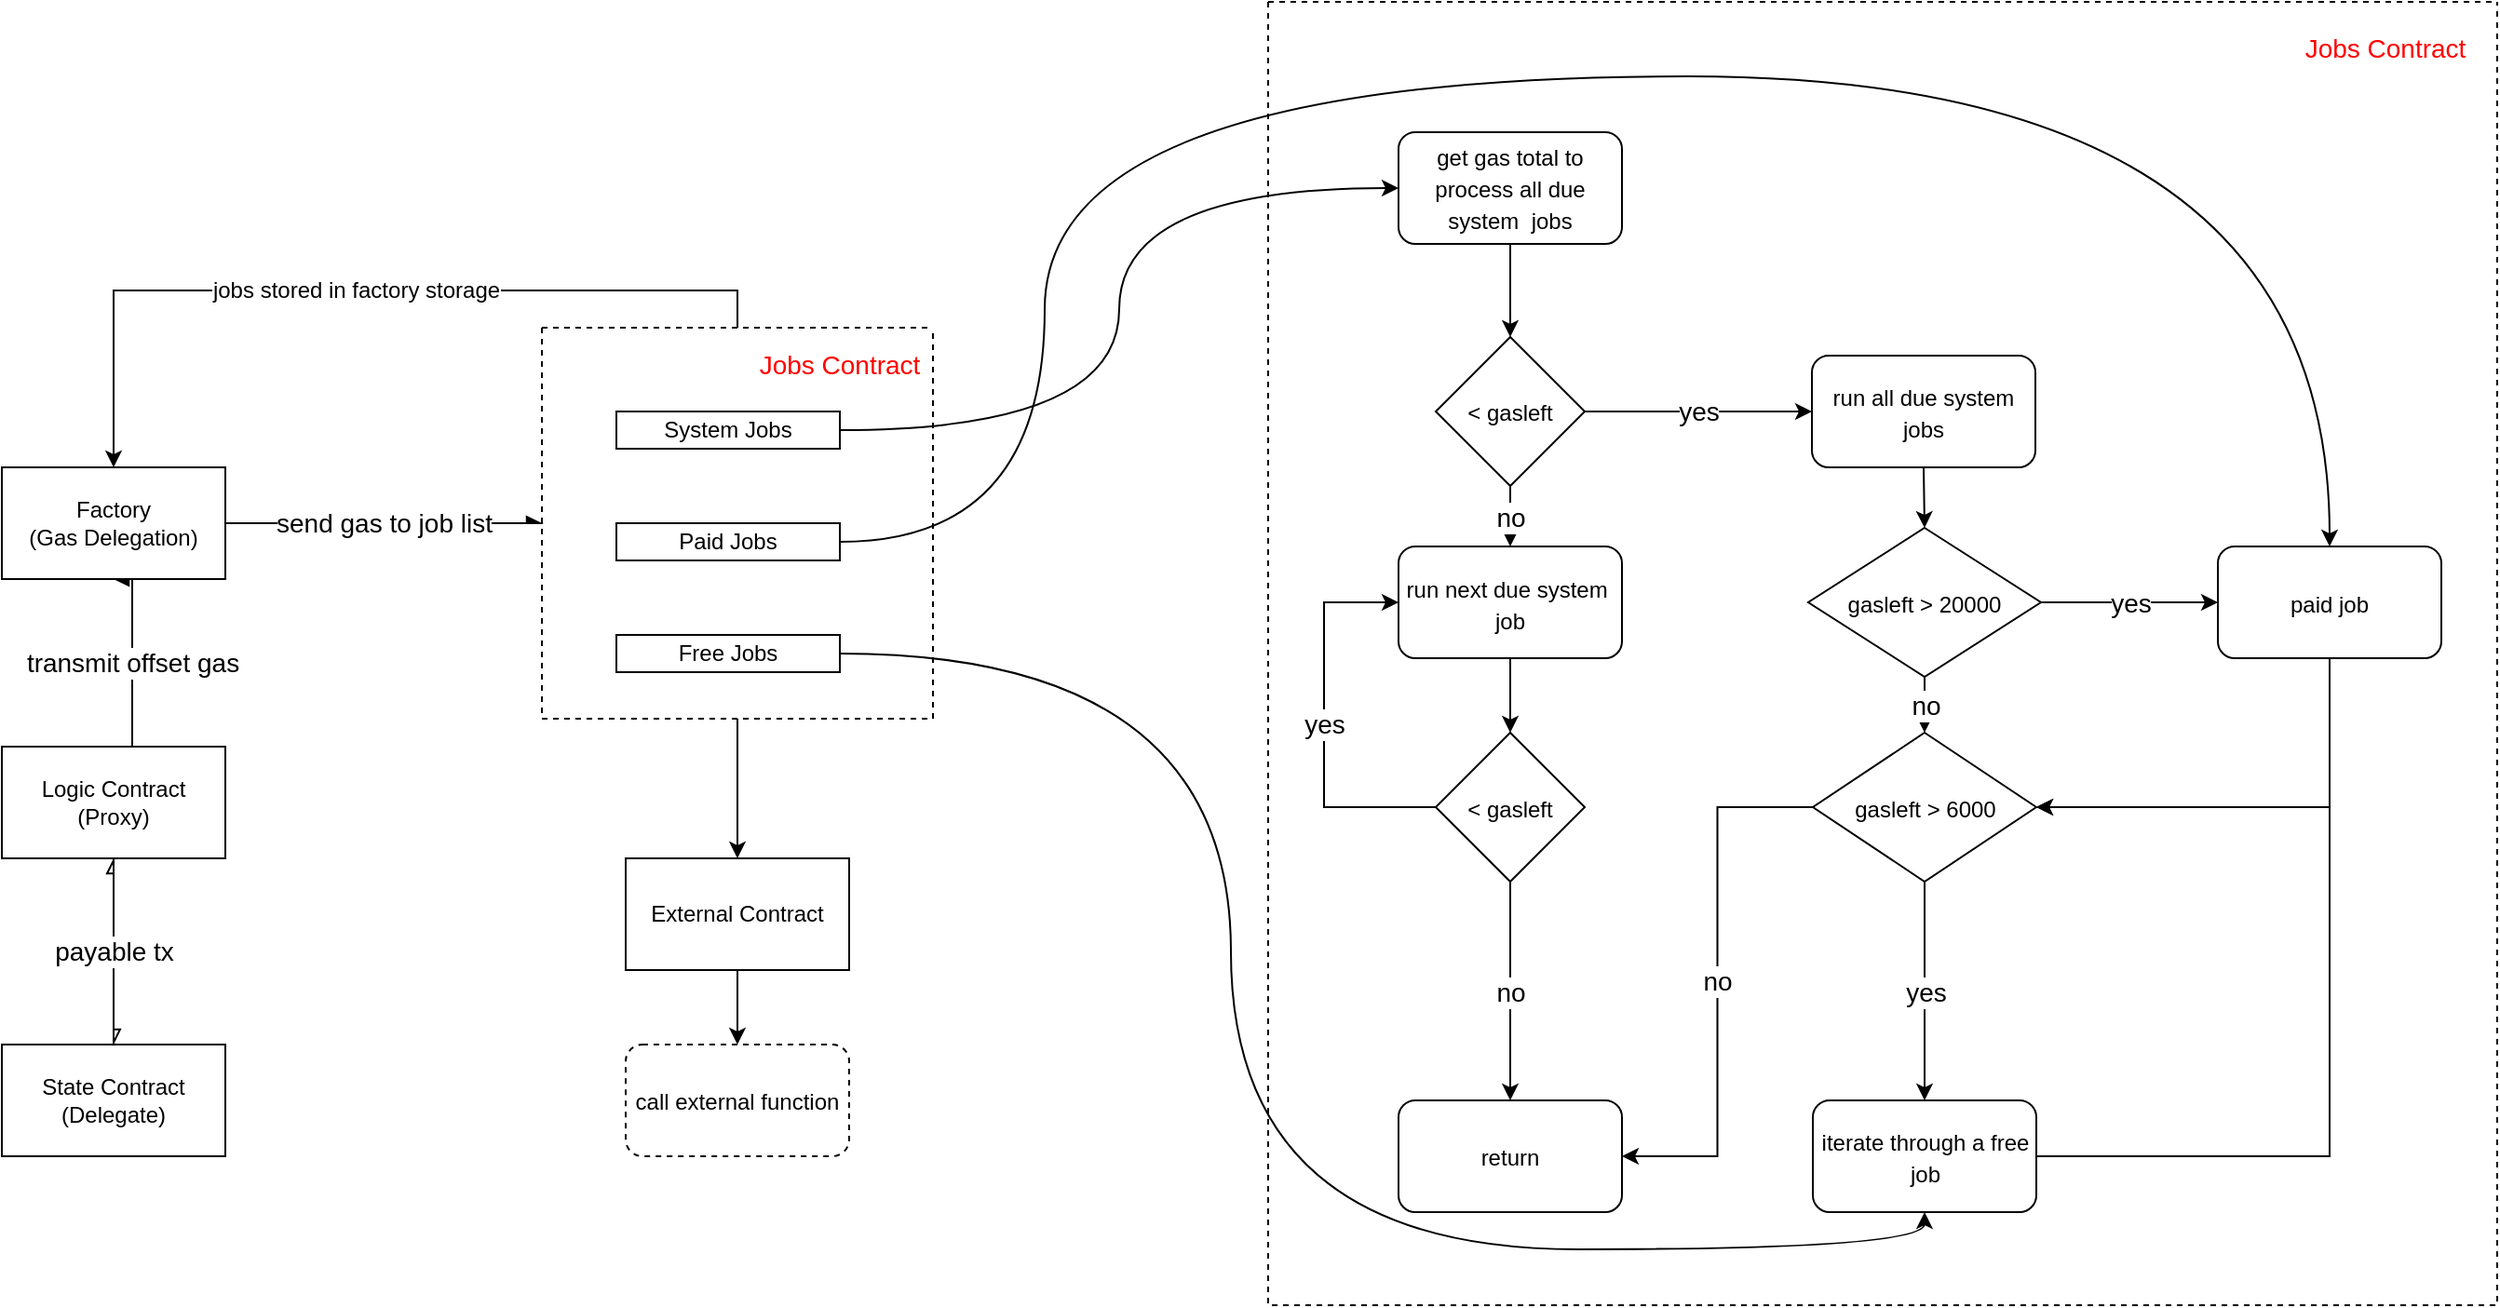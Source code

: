 <mxfile version="20.8.16" type="github">
  <diagram name="Page-1" id="zaOjU6z9Uq0UB92PRndk">
    <mxGraphModel dx="1740" dy="1066" grid="1" gridSize="10" guides="1" tooltips="1" connect="1" arrows="1" fold="1" page="1" pageScale="1" pageWidth="850" pageHeight="1100" math="0" shadow="0">
      <root>
        <mxCell id="0" />
        <mxCell id="1" parent="0" />
        <mxCell id="DcJpeOVkso_X0u59leY8-64" value="" style="swimlane;startSize=0;fontSize=14;fontColor=#000000;dashed=1;" vertex="1" parent="1">
          <mxGeometry x="960" y="80" width="660" height="700" as="geometry" />
        </mxCell>
        <mxCell id="DcJpeOVkso_X0u59leY8-30" value="&lt;font style=&quot;font-size: 12px;&quot;&gt;get gas total to process all due system&amp;nbsp; jobs&lt;/font&gt;" style="rounded=1;whiteSpace=wrap;html=1;fontSize=14;fontColor=#000000;" vertex="1" parent="DcJpeOVkso_X0u59leY8-64">
          <mxGeometry x="70" y="70" width="120" height="60" as="geometry" />
        </mxCell>
        <mxCell id="DcJpeOVkso_X0u59leY8-31" value="&lt;font style=&quot;font-size: 12px;&quot;&gt;&amp;lt; gasleft&lt;/font&gt;" style="rhombus;whiteSpace=wrap;html=1;fontSize=14;fontColor=#000000;" vertex="1" parent="DcJpeOVkso_X0u59leY8-64">
          <mxGeometry x="90" y="180" width="80" height="80" as="geometry" />
        </mxCell>
        <mxCell id="DcJpeOVkso_X0u59leY8-32" style="edgeStyle=orthogonalEdgeStyle;curved=1;rounded=0;sketch=0;orthogonalLoop=1;jettySize=auto;html=1;exitX=0.5;exitY=1;exitDx=0;exitDy=0;entryX=0.5;entryY=0;entryDx=0;entryDy=0;fontSize=14;fontColor=#000000;endArrow=classic;endFill=1;" edge="1" parent="DcJpeOVkso_X0u59leY8-64" source="DcJpeOVkso_X0u59leY8-30" target="DcJpeOVkso_X0u59leY8-31">
          <mxGeometry relative="1" as="geometry" />
        </mxCell>
        <mxCell id="DcJpeOVkso_X0u59leY8-33" value="&lt;font style=&quot;font-size: 12px;&quot;&gt;run all due system jobs&lt;/font&gt;" style="rounded=1;whiteSpace=wrap;html=1;fontSize=14;fontColor=#000000;" vertex="1" parent="DcJpeOVkso_X0u59leY8-64">
          <mxGeometry x="292" y="190" width="120" height="60" as="geometry" />
        </mxCell>
        <mxCell id="DcJpeOVkso_X0u59leY8-37" value="yes" style="edgeStyle=orthogonalEdgeStyle;rounded=0;sketch=0;orthogonalLoop=1;jettySize=auto;html=1;exitX=1;exitY=0.5;exitDx=0;exitDy=0;entryX=0;entryY=0.5;entryDx=0;entryDy=0;fontSize=14;fontColor=#000000;endArrow=classic;endFill=1;" edge="1" parent="DcJpeOVkso_X0u59leY8-64" source="DcJpeOVkso_X0u59leY8-31" target="DcJpeOVkso_X0u59leY8-33">
          <mxGeometry relative="1" as="geometry" />
        </mxCell>
        <mxCell id="DcJpeOVkso_X0u59leY8-34" value="&lt;font style=&quot;font-size: 12px;&quot;&gt;run next due system&amp;nbsp; job&lt;/font&gt;" style="rounded=1;whiteSpace=wrap;html=1;fontSize=14;fontColor=#000000;" vertex="1" parent="DcJpeOVkso_X0u59leY8-64">
          <mxGeometry x="70" y="292.5" width="120" height="60" as="geometry" />
        </mxCell>
        <mxCell id="DcJpeOVkso_X0u59leY8-39" value="no" style="edgeStyle=orthogonalEdgeStyle;rounded=0;sketch=0;orthogonalLoop=1;jettySize=auto;html=1;exitX=0.5;exitY=1;exitDx=0;exitDy=0;entryX=0.5;entryY=0;entryDx=0;entryDy=0;fontSize=14;fontColor=#000000;endArrow=classic;endFill=1;" edge="1" parent="DcJpeOVkso_X0u59leY8-64" source="DcJpeOVkso_X0u59leY8-31" target="DcJpeOVkso_X0u59leY8-34">
          <mxGeometry relative="1" as="geometry" />
        </mxCell>
        <mxCell id="DcJpeOVkso_X0u59leY8-42" value="yes" style="edgeStyle=orthogonalEdgeStyle;rounded=0;sketch=0;orthogonalLoop=1;jettySize=auto;html=1;exitX=0;exitY=0.5;exitDx=0;exitDy=0;entryX=0;entryY=0.5;entryDx=0;entryDy=0;fontSize=14;fontColor=#000000;endArrow=classic;endFill=1;" edge="1" parent="DcJpeOVkso_X0u59leY8-64" source="DcJpeOVkso_X0u59leY8-38" target="DcJpeOVkso_X0u59leY8-34">
          <mxGeometry relative="1" as="geometry">
            <Array as="points">
              <mxPoint x="30" y="432.5" />
              <mxPoint x="30" y="322.5" />
            </Array>
          </mxGeometry>
        </mxCell>
        <mxCell id="DcJpeOVkso_X0u59leY8-38" value="&lt;font style=&quot;font-size: 12px;&quot;&gt;&amp;lt; gasleft&lt;/font&gt;" style="rhombus;whiteSpace=wrap;html=1;fontSize=14;fontColor=#000000;" vertex="1" parent="DcJpeOVkso_X0u59leY8-64">
          <mxGeometry x="90" y="392.5" width="80" height="80" as="geometry" />
        </mxCell>
        <mxCell id="DcJpeOVkso_X0u59leY8-40" style="edgeStyle=orthogonalEdgeStyle;rounded=0;sketch=0;orthogonalLoop=1;jettySize=auto;html=1;exitX=0.5;exitY=1;exitDx=0;exitDy=0;entryX=0.5;entryY=0;entryDx=0;entryDy=0;fontSize=14;fontColor=#000000;endArrow=classic;endFill=1;" edge="1" parent="DcJpeOVkso_X0u59leY8-64" source="DcJpeOVkso_X0u59leY8-34" target="DcJpeOVkso_X0u59leY8-38">
          <mxGeometry relative="1" as="geometry" />
        </mxCell>
        <mxCell id="DcJpeOVkso_X0u59leY8-41" value="&lt;font style=&quot;font-size: 12px;&quot;&gt;return&lt;/font&gt;" style="rounded=1;whiteSpace=wrap;html=1;fontSize=14;fontColor=#000000;" vertex="1" parent="DcJpeOVkso_X0u59leY8-64">
          <mxGeometry x="70" y="590" width="120" height="60" as="geometry" />
        </mxCell>
        <mxCell id="DcJpeOVkso_X0u59leY8-43" value="no" style="edgeStyle=orthogonalEdgeStyle;rounded=0;sketch=0;orthogonalLoop=1;jettySize=auto;html=1;exitX=0.5;exitY=1;exitDx=0;exitDy=0;fontSize=14;fontColor=#000000;endArrow=classic;endFill=1;" edge="1" parent="DcJpeOVkso_X0u59leY8-64" source="DcJpeOVkso_X0u59leY8-38" target="DcJpeOVkso_X0u59leY8-41">
          <mxGeometry relative="1" as="geometry" />
        </mxCell>
        <mxCell id="DcJpeOVkso_X0u59leY8-47" value="&lt;font style=&quot;font-size: 12px;&quot;&gt;paid job&lt;/font&gt;" style="rounded=1;whiteSpace=wrap;html=1;fontSize=14;fontColor=#000000;" vertex="1" parent="DcJpeOVkso_X0u59leY8-64">
          <mxGeometry x="510" y="292.5" width="120" height="60" as="geometry" />
        </mxCell>
        <mxCell id="DcJpeOVkso_X0u59leY8-53" value="yes" style="edgeStyle=orthogonalEdgeStyle;rounded=0;sketch=0;orthogonalLoop=1;jettySize=auto;html=1;exitX=1;exitY=0.5;exitDx=0;exitDy=0;entryX=0;entryY=0.5;entryDx=0;entryDy=0;fontSize=14;fontColor=#000000;endArrow=classic;endFill=1;" edge="1" parent="DcJpeOVkso_X0u59leY8-64" source="DcJpeOVkso_X0u59leY8-49" target="DcJpeOVkso_X0u59leY8-47">
          <mxGeometry relative="1" as="geometry" />
        </mxCell>
        <mxCell id="DcJpeOVkso_X0u59leY8-49" value="&lt;font style=&quot;font-size: 12px;&quot;&gt;gasleft &amp;gt; 20000&lt;/font&gt;" style="rhombus;whiteSpace=wrap;html=1;fontSize=14;fontColor=#000000;" vertex="1" parent="DcJpeOVkso_X0u59leY8-64">
          <mxGeometry x="290" y="282.5" width="125" height="80" as="geometry" />
        </mxCell>
        <mxCell id="DcJpeOVkso_X0u59leY8-54" style="edgeStyle=orthogonalEdgeStyle;rounded=0;sketch=0;orthogonalLoop=1;jettySize=auto;html=1;exitX=0.5;exitY=1;exitDx=0;exitDy=0;entryX=0.5;entryY=0;entryDx=0;entryDy=0;fontSize=14;fontColor=#000000;endArrow=classic;endFill=1;" edge="1" parent="DcJpeOVkso_X0u59leY8-64" source="DcJpeOVkso_X0u59leY8-33" target="DcJpeOVkso_X0u59leY8-49">
          <mxGeometry relative="1" as="geometry" />
        </mxCell>
        <mxCell id="DcJpeOVkso_X0u59leY8-62" value="no" style="edgeStyle=orthogonalEdgeStyle;rounded=0;sketch=0;orthogonalLoop=1;jettySize=auto;html=1;exitX=0;exitY=0.5;exitDx=0;exitDy=0;entryX=1;entryY=0.5;entryDx=0;entryDy=0;fontSize=14;fontColor=#000000;endArrow=classic;endFill=1;" edge="1" parent="DcJpeOVkso_X0u59leY8-64" source="DcJpeOVkso_X0u59leY8-55" target="DcJpeOVkso_X0u59leY8-41">
          <mxGeometry relative="1" as="geometry" />
        </mxCell>
        <mxCell id="DcJpeOVkso_X0u59leY8-55" value="&lt;font style=&quot;font-size: 12px;&quot;&gt;gasleft &amp;gt; 6000&lt;/font&gt;" style="rhombus;whiteSpace=wrap;html=1;fontSize=14;fontColor=#000000;" vertex="1" parent="DcJpeOVkso_X0u59leY8-64">
          <mxGeometry x="292.5" y="392.5" width="120" height="80" as="geometry" />
        </mxCell>
        <mxCell id="DcJpeOVkso_X0u59leY8-57" style="edgeStyle=orthogonalEdgeStyle;rounded=0;sketch=0;orthogonalLoop=1;jettySize=auto;html=1;exitX=0.5;exitY=1;exitDx=0;exitDy=0;entryX=1;entryY=0.5;entryDx=0;entryDy=0;fontSize=14;fontColor=#000000;endArrow=classic;endFill=1;" edge="1" parent="DcJpeOVkso_X0u59leY8-64" source="DcJpeOVkso_X0u59leY8-47" target="DcJpeOVkso_X0u59leY8-55">
          <mxGeometry relative="1" as="geometry" />
        </mxCell>
        <mxCell id="DcJpeOVkso_X0u59leY8-56" value="no" style="edgeStyle=orthogonalEdgeStyle;rounded=0;sketch=0;orthogonalLoop=1;jettySize=auto;html=1;exitX=0.5;exitY=1;exitDx=0;exitDy=0;entryX=0.5;entryY=0;entryDx=0;entryDy=0;fontSize=14;fontColor=#000000;endArrow=classic;endFill=1;" edge="1" parent="DcJpeOVkso_X0u59leY8-64" source="DcJpeOVkso_X0u59leY8-49" target="DcJpeOVkso_X0u59leY8-55">
          <mxGeometry relative="1" as="geometry" />
        </mxCell>
        <mxCell id="DcJpeOVkso_X0u59leY8-61" style="edgeStyle=orthogonalEdgeStyle;rounded=0;sketch=0;orthogonalLoop=1;jettySize=auto;html=1;exitX=1;exitY=0.5;exitDx=0;exitDy=0;entryX=1;entryY=0.5;entryDx=0;entryDy=0;fontSize=14;fontColor=#000000;endArrow=classic;endFill=1;" edge="1" parent="DcJpeOVkso_X0u59leY8-64" source="DcJpeOVkso_X0u59leY8-58" target="DcJpeOVkso_X0u59leY8-55">
          <mxGeometry relative="1" as="geometry">
            <Array as="points">
              <mxPoint x="570" y="620" />
              <mxPoint x="570" y="432" />
            </Array>
          </mxGeometry>
        </mxCell>
        <mxCell id="DcJpeOVkso_X0u59leY8-58" value="&lt;font style=&quot;font-size: 12px;&quot;&gt;iterate through a free job&lt;/font&gt;" style="rounded=1;whiteSpace=wrap;html=1;fontSize=14;fontColor=#000000;" vertex="1" parent="DcJpeOVkso_X0u59leY8-64">
          <mxGeometry x="292.5" y="590" width="120" height="60" as="geometry" />
        </mxCell>
        <mxCell id="DcJpeOVkso_X0u59leY8-59" value="yes" style="edgeStyle=orthogonalEdgeStyle;rounded=0;sketch=0;orthogonalLoop=1;jettySize=auto;html=1;exitX=0.5;exitY=1;exitDx=0;exitDy=0;entryX=0.5;entryY=0;entryDx=0;entryDy=0;fontSize=14;fontColor=#000000;endArrow=classic;endFill=1;" edge="1" parent="DcJpeOVkso_X0u59leY8-64" source="DcJpeOVkso_X0u59leY8-55" target="DcJpeOVkso_X0u59leY8-58">
          <mxGeometry relative="1" as="geometry" />
        </mxCell>
        <mxCell id="DcJpeOVkso_X0u59leY8-70" value="&lt;font style=&quot;font-size: 14px;&quot; color=&quot;#ff0000&quot;&gt;Jobs Contract&lt;/font&gt;" style="text;html=1;strokeColor=none;fillColor=none;align=center;verticalAlign=middle;whiteSpace=wrap;rounded=0;" vertex="1" parent="DcJpeOVkso_X0u59leY8-64">
          <mxGeometry x="550" y="10" width="100" height="30" as="geometry" />
        </mxCell>
        <mxCell id="DcJpeOVkso_X0u59leY8-74" style="edgeStyle=none;rounded=0;sketch=0;orthogonalLoop=1;jettySize=auto;html=1;exitX=0.5;exitY=0;exitDx=0;exitDy=0;entryX=0.5;entryY=1;entryDx=0;entryDy=0;fontSize=14;fontColor=#000000;endArrow=async;endFill=0;" edge="1" parent="1" source="DcJpeOVkso_X0u59leY8-1" target="DcJpeOVkso_X0u59leY8-2">
          <mxGeometry relative="1" as="geometry" />
        </mxCell>
        <mxCell id="DcJpeOVkso_X0u59leY8-1" value="&lt;div&gt;State Contract&lt;/div&gt;(Delegate)" style="rounded=0;whiteSpace=wrap;html=1;" vertex="1" parent="1">
          <mxGeometry x="280" y="640" width="120" height="60" as="geometry" />
        </mxCell>
        <mxCell id="DcJpeOVkso_X0u59leY8-14" value="&lt;font style=&quot;font-size: 14px;&quot;&gt;transmit offset gas&lt;/font&gt;" style="edgeStyle=orthogonalEdgeStyle;rounded=0;sketch=0;orthogonalLoop=1;jettySize=auto;html=1;exitX=0.5;exitY=0;exitDx=0;exitDy=0;entryX=0.5;entryY=1;entryDx=0;entryDy=0;endArrow=async;endFill=1;" edge="1" parent="1" source="DcJpeOVkso_X0u59leY8-2" target="DcJpeOVkso_X0u59leY8-4">
          <mxGeometry relative="1" as="geometry">
            <Array as="points">
              <mxPoint x="350" y="480" />
              <mxPoint x="350" y="390" />
            </Array>
          </mxGeometry>
        </mxCell>
        <mxCell id="DcJpeOVkso_X0u59leY8-75" value="&lt;font style=&quot;font-size: 14px;&quot;&gt;payable tx&lt;/font&gt;" style="edgeStyle=none;rounded=0;sketch=0;orthogonalLoop=1;jettySize=auto;html=1;exitX=0.5;exitY=1;exitDx=0;exitDy=0;entryX=0.5;entryY=0;entryDx=0;entryDy=0;fontSize=14;fontColor=#000000;endArrow=async;endFill=0;" edge="1" parent="1" source="DcJpeOVkso_X0u59leY8-2" target="DcJpeOVkso_X0u59leY8-1">
          <mxGeometry relative="1" as="geometry" />
        </mxCell>
        <mxCell id="DcJpeOVkso_X0u59leY8-2" value="&lt;div&gt;Logic Contract&lt;/div&gt;(Proxy)" style="rounded=0;whiteSpace=wrap;html=1;" vertex="1" parent="1">
          <mxGeometry x="280" y="480" width="120" height="60" as="geometry" />
        </mxCell>
        <mxCell id="DcJpeOVkso_X0u59leY8-73" style="edgeStyle=none;rounded=0;sketch=0;orthogonalLoop=1;jettySize=auto;html=1;exitX=0.5;exitY=1;exitDx=0;exitDy=0;entryX=0.5;entryY=0;entryDx=0;entryDy=0;fontSize=14;fontColor=#000000;endArrow=classic;endFill=1;" edge="1" parent="1" source="DcJpeOVkso_X0u59leY8-3" target="DcJpeOVkso_X0u59leY8-72">
          <mxGeometry relative="1" as="geometry" />
        </mxCell>
        <mxCell id="DcJpeOVkso_X0u59leY8-3" value="External Contract" style="rounded=0;whiteSpace=wrap;html=1;" vertex="1" parent="1">
          <mxGeometry x="615" y="540" width="120" height="60" as="geometry" />
        </mxCell>
        <mxCell id="DcJpeOVkso_X0u59leY8-17" value="&lt;font style=&quot;font-size: 14px;&quot;&gt;send gas to job list&lt;/font&gt;" style="edgeStyle=orthogonalEdgeStyle;rounded=0;sketch=0;orthogonalLoop=1;jettySize=auto;html=1;exitX=1;exitY=0.5;exitDx=0;exitDy=0;endArrow=async;endFill=1;" edge="1" parent="1" source="DcJpeOVkso_X0u59leY8-4" target="DcJpeOVkso_X0u59leY8-16">
          <mxGeometry relative="1" as="geometry" />
        </mxCell>
        <mxCell id="DcJpeOVkso_X0u59leY8-4" value="Factory&lt;br&gt;&lt;div&gt;(Gas Delegation)&lt;/div&gt;" style="rounded=0;whiteSpace=wrap;html=1;" vertex="1" parent="1">
          <mxGeometry x="280" y="330" width="120" height="60" as="geometry" />
        </mxCell>
        <mxCell id="DcJpeOVkso_X0u59leY8-65" style="edgeStyle=orthogonalEdgeStyle;rounded=0;sketch=0;orthogonalLoop=1;jettySize=auto;html=1;exitX=1;exitY=0.5;exitDx=0;exitDy=0;entryX=0;entryY=0.5;entryDx=0;entryDy=0;fontSize=14;fontColor=#000000;endArrow=classic;endFill=1;curved=1;" edge="1" parent="1" source="DcJpeOVkso_X0u59leY8-5" target="DcJpeOVkso_X0u59leY8-30">
          <mxGeometry relative="1" as="geometry" />
        </mxCell>
        <mxCell id="DcJpeOVkso_X0u59leY8-5" value="System Jobs" style="rounded=0;whiteSpace=wrap;html=1;" vertex="1" parent="1">
          <mxGeometry x="610" y="300" width="120" height="20" as="geometry" />
        </mxCell>
        <mxCell id="DcJpeOVkso_X0u59leY8-68" style="edgeStyle=orthogonalEdgeStyle;curved=1;rounded=0;sketch=0;orthogonalLoop=1;jettySize=auto;html=1;exitX=1;exitY=0.5;exitDx=0;exitDy=0;entryX=0.5;entryY=0;entryDx=0;entryDy=0;fontSize=14;fontColor=#000000;endArrow=classic;endFill=1;" edge="1" parent="1" source="DcJpeOVkso_X0u59leY8-7" target="DcJpeOVkso_X0u59leY8-47">
          <mxGeometry relative="1" as="geometry">
            <Array as="points">
              <mxPoint x="840" y="370" />
              <mxPoint x="840" y="120" />
              <mxPoint x="1530" y="120" />
            </Array>
          </mxGeometry>
        </mxCell>
        <mxCell id="DcJpeOVkso_X0u59leY8-7" value="Paid Jobs" style="rounded=0;whiteSpace=wrap;html=1;" vertex="1" parent="1">
          <mxGeometry x="610" y="360" width="120" height="20" as="geometry" />
        </mxCell>
        <mxCell id="DcJpeOVkso_X0u59leY8-69" style="edgeStyle=orthogonalEdgeStyle;curved=1;rounded=0;sketch=0;orthogonalLoop=1;jettySize=auto;html=1;exitX=1;exitY=0.5;exitDx=0;exitDy=0;entryX=0.5;entryY=1;entryDx=0;entryDy=0;fontSize=14;fontColor=#000000;endArrow=classic;endFill=1;" edge="1" parent="1" source="DcJpeOVkso_X0u59leY8-8" target="DcJpeOVkso_X0u59leY8-58">
          <mxGeometry relative="1" as="geometry">
            <Array as="points">
              <mxPoint x="940" y="430" />
              <mxPoint x="940" y="750" />
              <mxPoint x="1313" y="750" />
            </Array>
          </mxGeometry>
        </mxCell>
        <mxCell id="DcJpeOVkso_X0u59leY8-8" value="Free Jobs" style="rounded=0;whiteSpace=wrap;html=1;" vertex="1" parent="1">
          <mxGeometry x="610" y="420" width="120" height="20" as="geometry" />
        </mxCell>
        <mxCell id="DcJpeOVkso_X0u59leY8-71" value="" style="rounded=0;sketch=0;orthogonalLoop=1;jettySize=auto;html=1;exitX=0.5;exitY=1;exitDx=0;exitDy=0;fontSize=14;fontColor=#000000;endArrow=classic;endFill=1;" edge="1" parent="1" source="DcJpeOVkso_X0u59leY8-16" target="DcJpeOVkso_X0u59leY8-3">
          <mxGeometry relative="1" as="geometry" />
        </mxCell>
        <mxCell id="DcJpeOVkso_X0u59leY8-76" value="jobs stored in factory storage" style="edgeStyle=orthogonalEdgeStyle;rounded=0;sketch=0;orthogonalLoop=1;jettySize=auto;html=1;exitX=0.5;exitY=0;exitDx=0;exitDy=0;entryX=0.5;entryY=0;entryDx=0;entryDy=0;fontSize=12;fontColor=#000000;endArrow=classic;endFill=1;" edge="1" parent="1" source="DcJpeOVkso_X0u59leY8-16" target="DcJpeOVkso_X0u59leY8-4">
          <mxGeometry relative="1" as="geometry" />
        </mxCell>
        <mxCell id="DcJpeOVkso_X0u59leY8-16" value="" style="swimlane;startSize=0;dashed=1;" vertex="1" parent="1">
          <mxGeometry x="570" y="255" width="210" height="210" as="geometry" />
        </mxCell>
        <mxCell id="DcJpeOVkso_X0u59leY8-25" value="&lt;font style=&quot;font-size: 14px;&quot; color=&quot;#ff0000&quot;&gt;Jobs Contract&lt;/font&gt;" style="text;html=1;strokeColor=none;fillColor=none;align=center;verticalAlign=middle;whiteSpace=wrap;rounded=0;" vertex="1" parent="DcJpeOVkso_X0u59leY8-16">
          <mxGeometry x="110" y="5" width="100" height="30" as="geometry" />
        </mxCell>
        <mxCell id="DcJpeOVkso_X0u59leY8-72" value="&lt;font style=&quot;font-size: 12px;&quot;&gt;call external function&lt;/font&gt;" style="rounded=1;whiteSpace=wrap;html=1;dashed=1;fontSize=14;fontColor=#000000;" vertex="1" parent="1">
          <mxGeometry x="615" y="640" width="120" height="60" as="geometry" />
        </mxCell>
      </root>
    </mxGraphModel>
  </diagram>
</mxfile>
